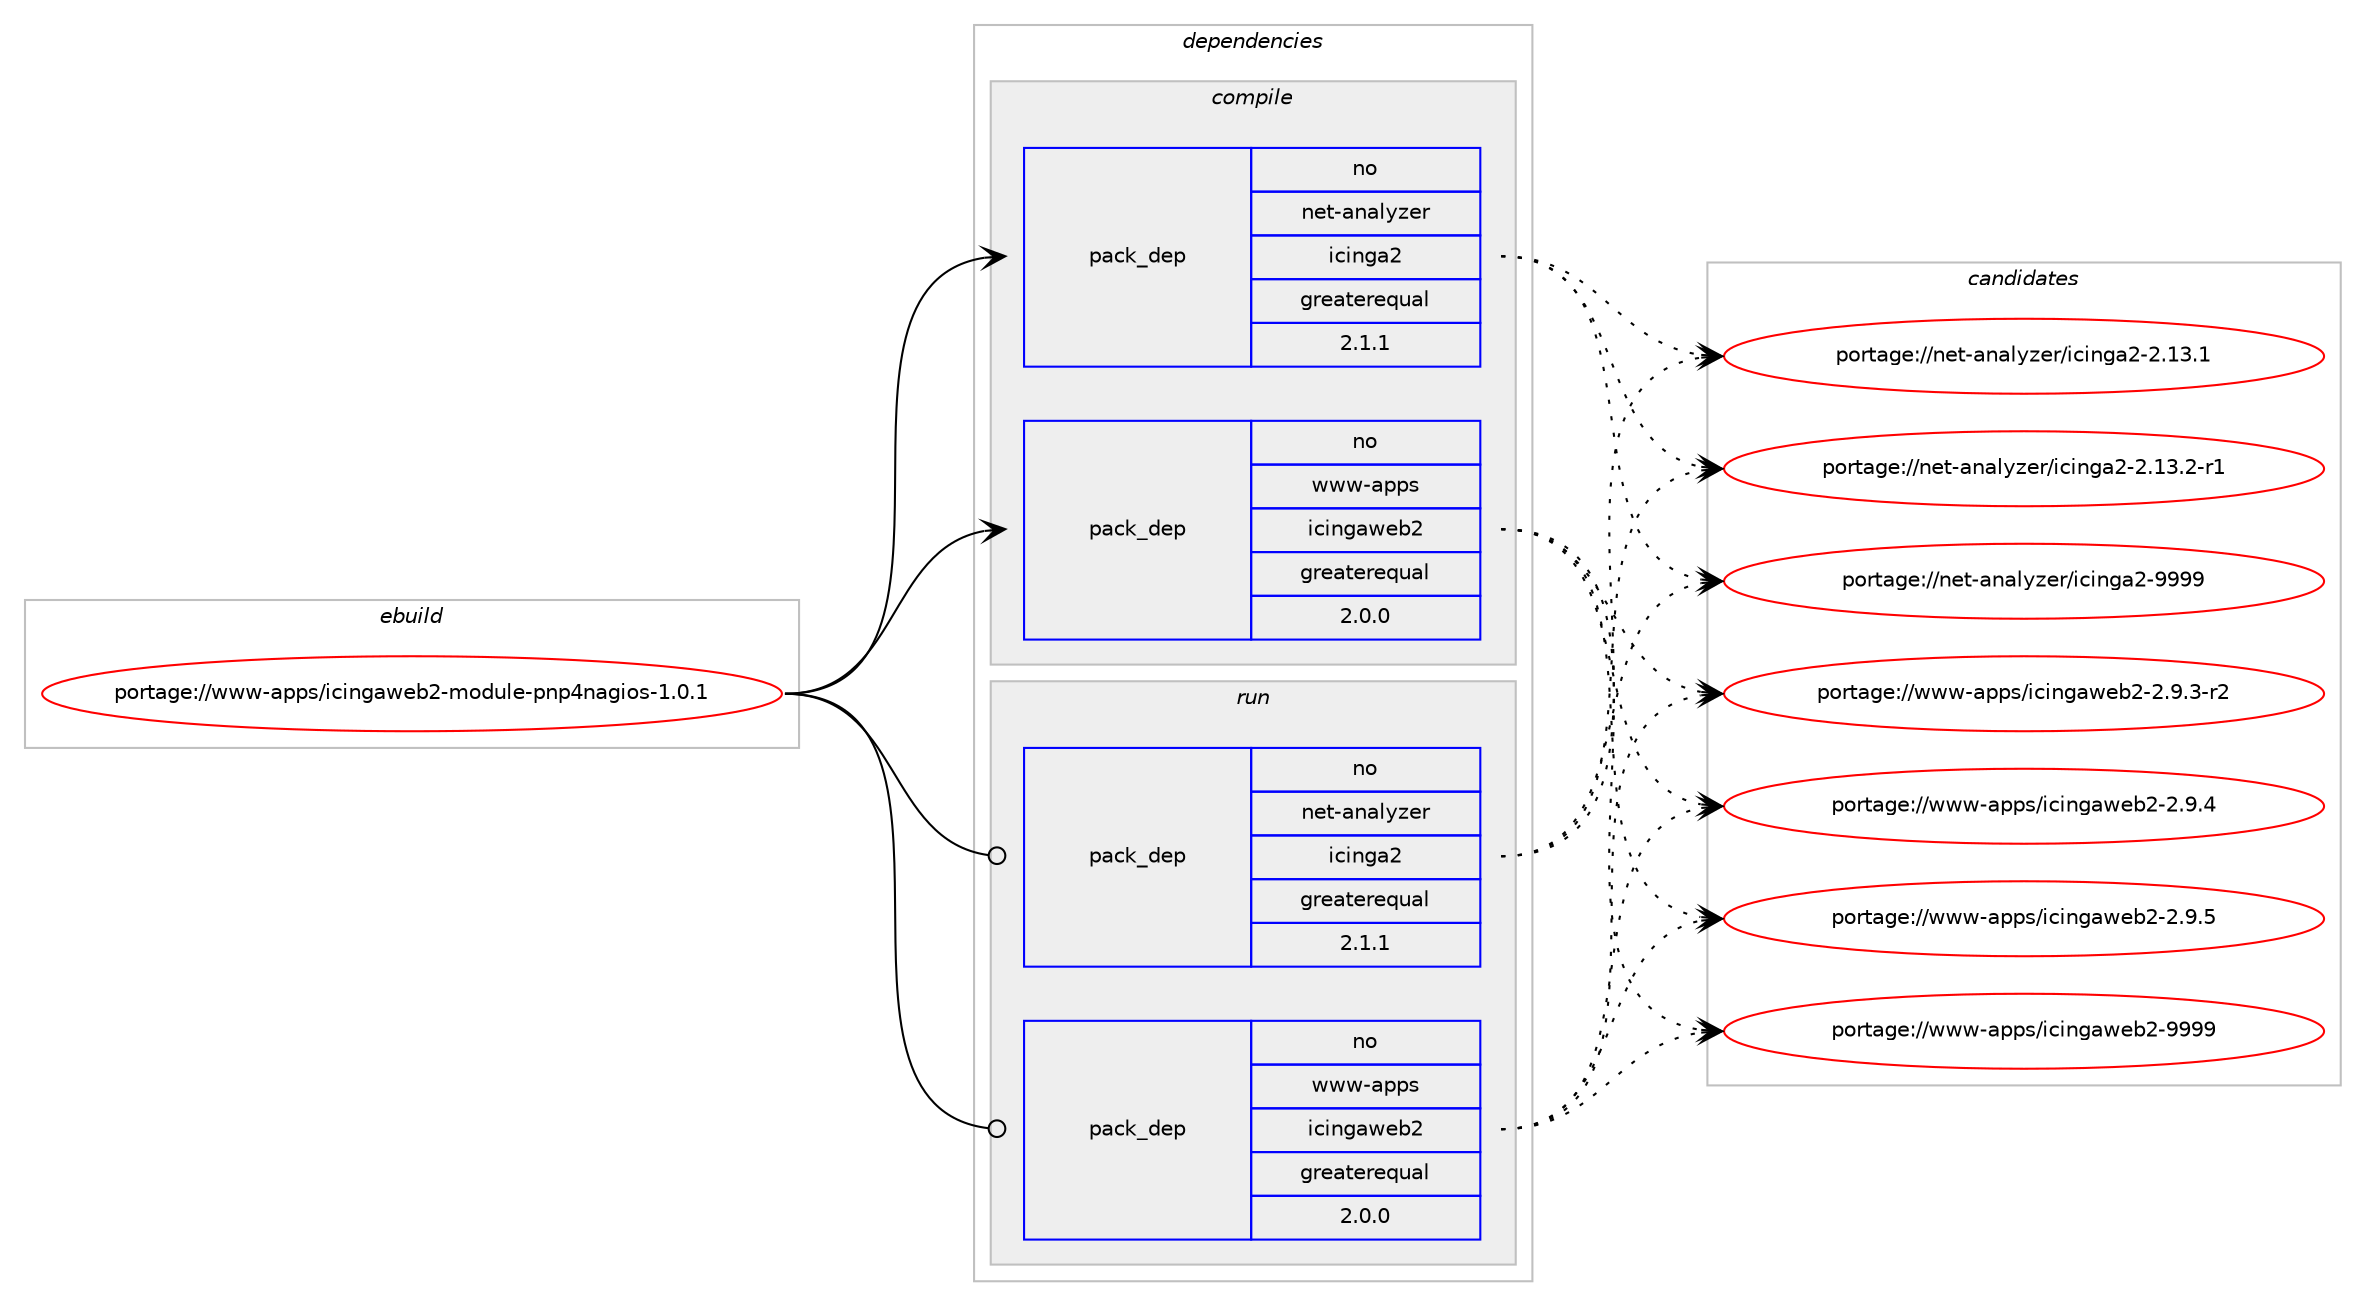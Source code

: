 digraph prolog {

# *************
# Graph options
# *************

newrank=true;
concentrate=true;
compound=true;
graph [rankdir=LR,fontname=Helvetica,fontsize=10,ranksep=1.5];#, ranksep=2.5, nodesep=0.2];
edge  [arrowhead=vee];
node  [fontname=Helvetica,fontsize=10];

# **********
# The ebuild
# **********

subgraph cluster_leftcol {
color=gray;
rank=same;
label=<<i>ebuild</i>>;
id [label="portage://www-apps/icingaweb2-module-pnp4nagios-1.0.1", color=red, width=4, href="../www-apps/icingaweb2-module-pnp4nagios-1.0.1.svg"];
}

# ****************
# The dependencies
# ****************

subgraph cluster_midcol {
color=gray;
label=<<i>dependencies</i>>;
subgraph cluster_compile {
fillcolor="#eeeeee";
style=filled;
label=<<i>compile</i>>;
subgraph pack2268 {
dependency2567 [label=<<TABLE BORDER="0" CELLBORDER="1" CELLSPACING="0" CELLPADDING="4" WIDTH="220"><TR><TD ROWSPAN="6" CELLPADDING="30">pack_dep</TD></TR><TR><TD WIDTH="110">no</TD></TR><TR><TD>net-analyzer</TD></TR><TR><TD>icinga2</TD></TR><TR><TD>greaterequal</TD></TR><TR><TD>2.1.1</TD></TR></TABLE>>, shape=none, color=blue];
}
id:e -> dependency2567:w [weight=20,style="solid",arrowhead="vee"];
subgraph pack2269 {
dependency2568 [label=<<TABLE BORDER="0" CELLBORDER="1" CELLSPACING="0" CELLPADDING="4" WIDTH="220"><TR><TD ROWSPAN="6" CELLPADDING="30">pack_dep</TD></TR><TR><TD WIDTH="110">no</TD></TR><TR><TD>www-apps</TD></TR><TR><TD>icingaweb2</TD></TR><TR><TD>greaterequal</TD></TR><TR><TD>2.0.0</TD></TR></TABLE>>, shape=none, color=blue];
}
id:e -> dependency2568:w [weight=20,style="solid",arrowhead="vee"];
}
subgraph cluster_compileandrun {
fillcolor="#eeeeee";
style=filled;
label=<<i>compile and run</i>>;
}
subgraph cluster_run {
fillcolor="#eeeeee";
style=filled;
label=<<i>run</i>>;
subgraph pack2270 {
dependency2569 [label=<<TABLE BORDER="0" CELLBORDER="1" CELLSPACING="0" CELLPADDING="4" WIDTH="220"><TR><TD ROWSPAN="6" CELLPADDING="30">pack_dep</TD></TR><TR><TD WIDTH="110">no</TD></TR><TR><TD>net-analyzer</TD></TR><TR><TD>icinga2</TD></TR><TR><TD>greaterequal</TD></TR><TR><TD>2.1.1</TD></TR></TABLE>>, shape=none, color=blue];
}
id:e -> dependency2569:w [weight=20,style="solid",arrowhead="odot"];
subgraph pack2271 {
dependency2570 [label=<<TABLE BORDER="0" CELLBORDER="1" CELLSPACING="0" CELLPADDING="4" WIDTH="220"><TR><TD ROWSPAN="6" CELLPADDING="30">pack_dep</TD></TR><TR><TD WIDTH="110">no</TD></TR><TR><TD>www-apps</TD></TR><TR><TD>icingaweb2</TD></TR><TR><TD>greaterequal</TD></TR><TR><TD>2.0.0</TD></TR></TABLE>>, shape=none, color=blue];
}
id:e -> dependency2570:w [weight=20,style="solid",arrowhead="odot"];
}
}

# **************
# The candidates
# **************

subgraph cluster_choices {
rank=same;
color=gray;
label=<<i>candidates</i>>;

subgraph choice2268 {
color=black;
nodesep=1;
choice1101011164597110971081211221011144710599105110103975045504649514649 [label="portage://net-analyzer/icinga2-2.13.1", color=red, width=4,href="../net-analyzer/icinga2-2.13.1.svg"];
choice11010111645971109710812112210111447105991051101039750455046495146504511449 [label="portage://net-analyzer/icinga2-2.13.2-r1", color=red, width=4,href="../net-analyzer/icinga2-2.13.2-r1.svg"];
choice110101116459711097108121122101114471059910511010397504557575757 [label="portage://net-analyzer/icinga2-9999", color=red, width=4,href="../net-analyzer/icinga2-9999.svg"];
dependency2567:e -> choice1101011164597110971081211221011144710599105110103975045504649514649:w [style=dotted,weight="100"];
dependency2567:e -> choice11010111645971109710812112210111447105991051101039750455046495146504511449:w [style=dotted,weight="100"];
dependency2567:e -> choice110101116459711097108121122101114471059910511010397504557575757:w [style=dotted,weight="100"];
}
subgraph choice2269 {
color=black;
nodesep=1;
choice119119119459711211211547105991051101039711910198504550465746514511450 [label="portage://www-apps/icingaweb2-2.9.3-r2", color=red, width=4,href="../www-apps/icingaweb2-2.9.3-r2.svg"];
choice11911911945971121121154710599105110103971191019850455046574652 [label="portage://www-apps/icingaweb2-2.9.4", color=red, width=4,href="../www-apps/icingaweb2-2.9.4.svg"];
choice11911911945971121121154710599105110103971191019850455046574653 [label="portage://www-apps/icingaweb2-2.9.5", color=red, width=4,href="../www-apps/icingaweb2-2.9.5.svg"];
choice119119119459711211211547105991051101039711910198504557575757 [label="portage://www-apps/icingaweb2-9999", color=red, width=4,href="../www-apps/icingaweb2-9999.svg"];
dependency2568:e -> choice119119119459711211211547105991051101039711910198504550465746514511450:w [style=dotted,weight="100"];
dependency2568:e -> choice11911911945971121121154710599105110103971191019850455046574652:w [style=dotted,weight="100"];
dependency2568:e -> choice11911911945971121121154710599105110103971191019850455046574653:w [style=dotted,weight="100"];
dependency2568:e -> choice119119119459711211211547105991051101039711910198504557575757:w [style=dotted,weight="100"];
}
subgraph choice2270 {
color=black;
nodesep=1;
choice1101011164597110971081211221011144710599105110103975045504649514649 [label="portage://net-analyzer/icinga2-2.13.1", color=red, width=4,href="../net-analyzer/icinga2-2.13.1.svg"];
choice11010111645971109710812112210111447105991051101039750455046495146504511449 [label="portage://net-analyzer/icinga2-2.13.2-r1", color=red, width=4,href="../net-analyzer/icinga2-2.13.2-r1.svg"];
choice110101116459711097108121122101114471059910511010397504557575757 [label="portage://net-analyzer/icinga2-9999", color=red, width=4,href="../net-analyzer/icinga2-9999.svg"];
dependency2569:e -> choice1101011164597110971081211221011144710599105110103975045504649514649:w [style=dotted,weight="100"];
dependency2569:e -> choice11010111645971109710812112210111447105991051101039750455046495146504511449:w [style=dotted,weight="100"];
dependency2569:e -> choice110101116459711097108121122101114471059910511010397504557575757:w [style=dotted,weight="100"];
}
subgraph choice2271 {
color=black;
nodesep=1;
choice119119119459711211211547105991051101039711910198504550465746514511450 [label="portage://www-apps/icingaweb2-2.9.3-r2", color=red, width=4,href="../www-apps/icingaweb2-2.9.3-r2.svg"];
choice11911911945971121121154710599105110103971191019850455046574652 [label="portage://www-apps/icingaweb2-2.9.4", color=red, width=4,href="../www-apps/icingaweb2-2.9.4.svg"];
choice11911911945971121121154710599105110103971191019850455046574653 [label="portage://www-apps/icingaweb2-2.9.5", color=red, width=4,href="../www-apps/icingaweb2-2.9.5.svg"];
choice119119119459711211211547105991051101039711910198504557575757 [label="portage://www-apps/icingaweb2-9999", color=red, width=4,href="../www-apps/icingaweb2-9999.svg"];
dependency2570:e -> choice119119119459711211211547105991051101039711910198504550465746514511450:w [style=dotted,weight="100"];
dependency2570:e -> choice11911911945971121121154710599105110103971191019850455046574652:w [style=dotted,weight="100"];
dependency2570:e -> choice11911911945971121121154710599105110103971191019850455046574653:w [style=dotted,weight="100"];
dependency2570:e -> choice119119119459711211211547105991051101039711910198504557575757:w [style=dotted,weight="100"];
}
}

}
